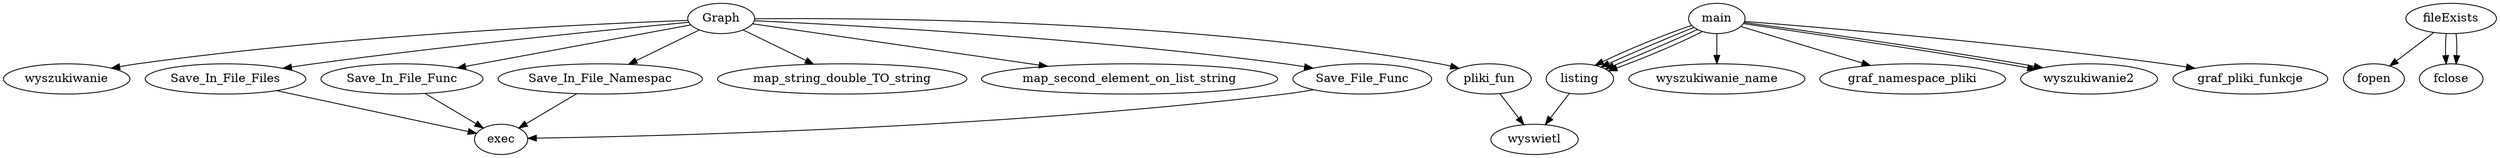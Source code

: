 digraph files_graph
{
"Graph"->"wyszukiwanie"
"Graph"->"Save_In_File_Files"
"Graph"->"Save_In_File_Func"
"Graph"->"Save_In_File_Namespac"
"Graph"->"map_string_double_TO_string"
"Graph"->"map_second_element_on_list_string"
"Graph"->"pliki_fun"
"Graph"->"Save_File_Func"
"Save_File_Func"->"exec"
"Save_In_File_Files"->"exec"
"Save_In_File_Func"->"exec"
"Save_In_File_Namespac"->"exec"
"fileExists"->"fopen"
"fileExists"->"fclose"
"fileExists"->"fclose"
"listing"->"wyswietl"
"main"->"listing"
"main"->"listing"
"main"->"wyszukiwanie_name"
"main"->"graf_namespace_pliki"
"main"->"listing"
"main"->"wyszukiwanie2"
"main"->"listing"
"main"->"wyszukiwanie2"
"main"->"graf_pliki_funkcje"
"pliki_fun"->"wyswietl"
}